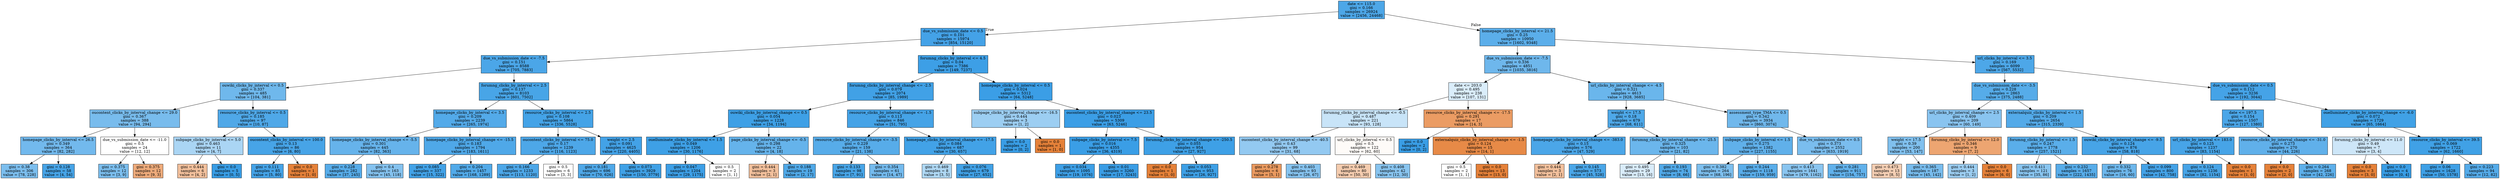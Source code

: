 digraph Tree {
node [shape=box, style="filled", color="black"] ;
0 [label="date <= 115.0\ngini = 0.166\nsamples = 26924\nvalue = [2456, 24468]", fillcolor="#399de5e5"] ;
1 [label="due_vs_submission_date <= 0.5\ngini = 0.101\nsamples = 15974\nvalue = [854, 15120]", fillcolor="#399de5f1"] ;
0 -> 1 [labeldistance=2.5, labelangle=45, headlabel="True"] ;
2 [label="due_vs_submission_date <= -7.5\ngini = 0.151\nsamples = 8588\nvalue = [705, 7883]", fillcolor="#399de5e8"] ;
1 -> 2 ;
3 [label="ouwiki_clicks_by_interval <= 0.5\ngini = 0.337\nsamples = 485\nvalue = [104, 381]", fillcolor="#399de5b9"] ;
2 -> 3 ;
4 [label="oucontent_clicks_by_interval_change <= 29.0\ngini = 0.367\nsamples = 388\nvalue = [94, 294]", fillcolor="#399de5ad"] ;
3 -> 4 ;
5 [label="homepage_clicks_by_interval <= 26.5\ngini = 0.349\nsamples = 364\nvalue = [82, 282]", fillcolor="#399de5b5"] ;
4 -> 5 ;
6 [label="gini = 0.38\nsamples = 306\nvalue = [78, 228]", fillcolor="#399de5a8"] ;
5 -> 6 ;
7 [label="gini = 0.128\nsamples = 58\nvalue = [4, 54]", fillcolor="#399de5ec"] ;
5 -> 7 ;
8 [label="due_vs_submission_date <= -11.0\ngini = 0.5\nsamples = 24\nvalue = [12, 12]", fillcolor="#e5813900"] ;
4 -> 8 ;
9 [label="gini = 0.375\nsamples = 12\nvalue = [3, 9]", fillcolor="#399de5aa"] ;
8 -> 9 ;
10 [label="gini = 0.375\nsamples = 12\nvalue = [9, 3]", fillcolor="#e58139aa"] ;
8 -> 10 ;
11 [label="resource_clicks_by_interval <= 0.5\ngini = 0.185\nsamples = 97\nvalue = [10, 87]", fillcolor="#399de5e2"] ;
3 -> 11 ;
12 [label="subpage_clicks_by_interval <= 5.0\ngini = 0.463\nsamples = 11\nvalue = [4, 7]", fillcolor="#399de56d"] ;
11 -> 12 ;
13 [label="gini = 0.444\nsamples = 6\nvalue = [4, 2]", fillcolor="#e581397f"] ;
12 -> 13 ;
14 [label="gini = 0.0\nsamples = 5\nvalue = [0, 5]", fillcolor="#399de5ff"] ;
12 -> 14 ;
15 [label="oucontent_clicks_by_interval <= 100.0\ngini = 0.13\nsamples = 86\nvalue = [6, 80]", fillcolor="#399de5ec"] ;
11 -> 15 ;
16 [label="gini = 0.111\nsamples = 85\nvalue = [5, 80]", fillcolor="#399de5ef"] ;
15 -> 16 ;
17 [label="gini = 0.0\nsamples = 1\nvalue = [1, 0]", fillcolor="#e58139ff"] ;
15 -> 17 ;
18 [label="forumng_clicks_by_interval <= 2.5\ngini = 0.137\nsamples = 8103\nvalue = [601, 7502]", fillcolor="#399de5eb"] ;
2 -> 18 ;
19 [label="homepage_clicks_by_interval <= 3.5\ngini = 0.209\nsamples = 2239\nvalue = [265, 1974]", fillcolor="#399de5dd"] ;
18 -> 19 ;
20 [label="homepage_clicks_by_interval_change <= -5.5\ngini = 0.301\nsamples = 445\nvalue = [82, 363]", fillcolor="#399de5c5"] ;
19 -> 20 ;
21 [label="gini = 0.228\nsamples = 282\nvalue = [37, 245]", fillcolor="#399de5d8"] ;
20 -> 21 ;
22 [label="gini = 0.4\nsamples = 163\nvalue = [45, 118]", fillcolor="#399de59e"] ;
20 -> 22 ;
23 [label="homepage_clicks_by_interval_change <= -15.5\ngini = 0.183\nsamples = 1794\nvalue = [183, 1611]", fillcolor="#399de5e2"] ;
19 -> 23 ;
24 [label="gini = 0.085\nsamples = 337\nvalue = [15, 322]", fillcolor="#399de5f3"] ;
23 -> 24 ;
25 [label="gini = 0.204\nsamples = 1457\nvalue = [168, 1289]", fillcolor="#399de5de"] ;
23 -> 25 ;
26 [label="resource_clicks_by_interval <= 2.5\ngini = 0.108\nsamples = 5864\nvalue = [336, 5528]", fillcolor="#399de5f0"] ;
18 -> 26 ;
27 [label="oucontent_clicks_by_interval <= 75.0\ngini = 0.17\nsamples = 1239\nvalue = [116, 1123]", fillcolor="#399de5e5"] ;
26 -> 27 ;
28 [label="gini = 0.166\nsamples = 1233\nvalue = [113, 1120]", fillcolor="#399de5e5"] ;
27 -> 28 ;
29 [label="gini = 0.5\nsamples = 6\nvalue = [3, 3]", fillcolor="#e5813900"] ;
27 -> 29 ;
30 [label="weight <= 2.5\ngini = 0.091\nsamples = 4625\nvalue = [220, 4405]", fillcolor="#399de5f2"] ;
26 -> 30 ;
31 [label="gini = 0.181\nsamples = 696\nvalue = [70, 626]", fillcolor="#399de5e2"] ;
30 -> 31 ;
32 [label="gini = 0.073\nsamples = 3929\nvalue = [150, 3779]", fillcolor="#399de5f5"] ;
30 -> 32 ;
33 [label="forumng_clicks_by_interval <= 4.5\ngini = 0.04\nsamples = 7386\nvalue = [149, 7237]", fillcolor="#399de5fa"] ;
1 -> 33 ;
34 [label="forumng_clicks_by_interval_change <= -2.5\ngini = 0.079\nsamples = 2074\nvalue = [85, 1989]", fillcolor="#399de5f4"] ;
33 -> 34 ;
35 [label="ouwiki_clicks_by_interval_change <= 0.5\ngini = 0.054\nsamples = 1228\nvalue = [34, 1194]", fillcolor="#399de5f8"] ;
34 -> 35 ;
36 [label="ouelluminate_clicks_by_interval <= 1.5\ngini = 0.049\nsamples = 1206\nvalue = [30, 1176]", fillcolor="#399de5f8"] ;
35 -> 36 ;
37 [label="gini = 0.047\nsamples = 1204\nvalue = [29, 1175]", fillcolor="#399de5f9"] ;
36 -> 37 ;
38 [label="gini = 0.5\nsamples = 2\nvalue = [1, 1]", fillcolor="#e5813900"] ;
36 -> 38 ;
39 [label="page_clicks_by_interval_change <= -0.5\ngini = 0.298\nsamples = 22\nvalue = [4, 18]", fillcolor="#399de5c6"] ;
35 -> 39 ;
40 [label="gini = 0.444\nsamples = 3\nvalue = [2, 1]", fillcolor="#e581397f"] ;
39 -> 40 ;
41 [label="gini = 0.188\nsamples = 19\nvalue = [2, 17]", fillcolor="#399de5e1"] ;
39 -> 41 ;
42 [label="resource_clicks_by_interval_change <= -1.5\ngini = 0.113\nsamples = 846\nvalue = [51, 795]", fillcolor="#399de5ef"] ;
34 -> 42 ;
43 [label="resource_clicks_by_interval_change <= -3.5\ngini = 0.229\nsamples = 159\nvalue = [21, 138]", fillcolor="#399de5d8"] ;
42 -> 43 ;
44 [label="gini = 0.133\nsamples = 98\nvalue = [7, 91]", fillcolor="#399de5eb"] ;
43 -> 44 ;
45 [label="gini = 0.354\nsamples = 61\nvalue = [14, 47]", fillcolor="#399de5b3"] ;
43 -> 45 ;
46 [label="homepage_clicks_by_interval_change <= -17.5\ngini = 0.084\nsamples = 687\nvalue = [30, 657]", fillcolor="#399de5f3"] ;
42 -> 46 ;
47 [label="gini = 0.469\nsamples = 8\nvalue = [3, 5]", fillcolor="#399de566"] ;
46 -> 47 ;
48 [label="gini = 0.076\nsamples = 679\nvalue = [27, 652]", fillcolor="#399de5f4"] ;
46 -> 48 ;
49 [label="homepage_clicks_by_interval <= 0.5\ngini = 0.024\nsamples = 5312\nvalue = [64, 5248]", fillcolor="#399de5fc"] ;
33 -> 49 ;
50 [label="subpage_clicks_by_interval_change <= -16.5\ngini = 0.444\nsamples = 3\nvalue = [1, 2]", fillcolor="#399de57f"] ;
49 -> 50 ;
51 [label="gini = 0.0\nsamples = 2\nvalue = [0, 2]", fillcolor="#399de5ff"] ;
50 -> 51 ;
52 [label="gini = 0.0\nsamples = 1\nvalue = [1, 0]", fillcolor="#e58139ff"] ;
50 -> 52 ;
53 [label="oucontent_clicks_by_interval_change <= 23.5\ngini = 0.023\nsamples = 5309\nvalue = [63, 5246]", fillcolor="#399de5fc"] ;
49 -> 53 ;
54 [label="subpage_clicks_by_interval <= 7.5\ngini = 0.016\nsamples = 4355\nvalue = [36, 4319]", fillcolor="#399de5fd"] ;
53 -> 54 ;
55 [label="gini = 0.034\nsamples = 1095\nvalue = [19, 1076]", fillcolor="#399de5fa"] ;
54 -> 55 ;
56 [label="gini = 0.01\nsamples = 3260\nvalue = [17, 3243]", fillcolor="#399de5fe"] ;
54 -> 56 ;
57 [label="forumng_clicks_by_interval_change <= -250.5\ngini = 0.055\nsamples = 954\nvalue = [27, 927]", fillcolor="#399de5f8"] ;
53 -> 57 ;
58 [label="gini = 0.0\nsamples = 1\nvalue = [1, 0]", fillcolor="#e58139ff"] ;
57 -> 58 ;
59 [label="gini = 0.053\nsamples = 953\nvalue = [26, 927]", fillcolor="#399de5f8"] ;
57 -> 59 ;
60 [label="homepage_clicks_by_interval <= 21.5\ngini = 0.25\nsamples = 10950\nvalue = [1602, 9348]", fillcolor="#399de5d3"] ;
0 -> 60 [labeldistance=2.5, labelangle=-45, headlabel="False"] ;
61 [label="due_vs_submission_date <= -7.5\ngini = 0.336\nsamples = 4851\nvalue = [1035, 3816]", fillcolor="#399de5ba"] ;
60 -> 61 ;
62 [label="date <= 203.0\ngini = 0.495\nsamples = 238\nvalue = [107, 131]", fillcolor="#399de52f"] ;
61 -> 62 ;
63 [label="forumng_clicks_by_interval_change <= -0.5\ngini = 0.487\nsamples = 221\nvalue = [93, 128]", fillcolor="#399de546"] ;
62 -> 63 ;
64 [label="oucontent_clicks_by_interval_change <= -40.5\ngini = 0.43\nsamples = 99\nvalue = [31, 68]", fillcolor="#399de58b"] ;
63 -> 64 ;
65 [label="gini = 0.278\nsamples = 6\nvalue = [5, 1]", fillcolor="#e58139cc"] ;
64 -> 65 ;
66 [label="gini = 0.403\nsamples = 93\nvalue = [26, 67]", fillcolor="#399de59c"] ;
64 -> 66 ;
67 [label="url_clicks_by_interval <= 0.5\ngini = 0.5\nsamples = 122\nvalue = [62, 60]", fillcolor="#e5813908"] ;
63 -> 67 ;
68 [label="gini = 0.469\nsamples = 80\nvalue = [50, 30]", fillcolor="#e5813966"] ;
67 -> 68 ;
69 [label="gini = 0.408\nsamples = 42\nvalue = [12, 30]", fillcolor="#399de599"] ;
67 -> 69 ;
70 [label="resource_clicks_by_interval_change <= -17.5\ngini = 0.291\nsamples = 17\nvalue = [14, 3]", fillcolor="#e58139c8"] ;
62 -> 70 ;
71 [label="gini = 0.0\nsamples = 2\nvalue = [0, 2]", fillcolor="#399de5ff"] ;
70 -> 71 ;
72 [label="externalquiz_clicks_by_interval_change <= -1.5\ngini = 0.124\nsamples = 15\nvalue = [14, 1]", fillcolor="#e58139ed"] ;
70 -> 72 ;
73 [label="gini = 0.5\nsamples = 2\nvalue = [1, 1]", fillcolor="#e5813900"] ;
72 -> 73 ;
74 [label="gini = 0.0\nsamples = 13\nvalue = [13, 0]", fillcolor="#e58139ff"] ;
72 -> 74 ;
75 [label="url_clicks_by_interval_change <= -4.5\ngini = 0.321\nsamples = 4613\nvalue = [928, 3685]", fillcolor="#399de5bf"] ;
61 -> 75 ;
76 [label="weight <= 17.5\ngini = 0.18\nsamples = 679\nvalue = [68, 611]", fillcolor="#399de5e3"] ;
75 -> 76 ;
77 [label="homepage_clicks_by_interval_change <= -383.0\ngini = 0.15\nsamples = 576\nvalue = [47, 529]", fillcolor="#399de5e8"] ;
76 -> 77 ;
78 [label="gini = 0.444\nsamples = 3\nvalue = [2, 1]", fillcolor="#e581397f"] ;
77 -> 78 ;
79 [label="gini = 0.145\nsamples = 573\nvalue = [45, 528]", fillcolor="#399de5e9"] ;
77 -> 79 ;
80 [label="forumng_clicks_by_interval_change <= -25.5\ngini = 0.325\nsamples = 103\nvalue = [21, 82]", fillcolor="#399de5be"] ;
76 -> 80 ;
81 [label="gini = 0.495\nsamples = 29\nvalue = [13, 16]", fillcolor="#399de530"] ;
80 -> 81 ;
82 [label="gini = 0.193\nsamples = 74\nvalue = [8, 66]", fillcolor="#399de5e0"] ;
80 -> 82 ;
83 [label="assessment_type_TMA <= 0.5\ngini = 0.342\nsamples = 3934\nvalue = [860, 3074]", fillcolor="#399de5b8"] ;
75 -> 83 ;
84 [label="subpage_clicks_by_interval <= 1.5\ngini = 0.275\nsamples = 1382\nvalue = [227, 1155]", fillcolor="#399de5cd"] ;
83 -> 84 ;
85 [label="gini = 0.382\nsamples = 264\nvalue = [68, 196]", fillcolor="#399de5a7"] ;
84 -> 85 ;
86 [label="gini = 0.244\nsamples = 1118\nvalue = [159, 959]", fillcolor="#399de5d5"] ;
84 -> 86 ;
87 [label="due_vs_submission_date <= 0.5\ngini = 0.373\nsamples = 2552\nvalue = [633, 1919]", fillcolor="#399de5ab"] ;
83 -> 87 ;
88 [label="gini = 0.413\nsamples = 1641\nvalue = [479, 1162]", fillcolor="#399de596"] ;
87 -> 88 ;
89 [label="gini = 0.281\nsamples = 911\nvalue = [154, 757]", fillcolor="#399de5cb"] ;
87 -> 89 ;
90 [label="url_clicks_by_interval <= 3.5\ngini = 0.169\nsamples = 6099\nvalue = [567, 5532]", fillcolor="#399de5e5"] ;
60 -> 90 ;
91 [label="due_vs_submission_date <= -3.5\ngini = 0.228\nsamples = 2863\nvalue = [375, 2488]", fillcolor="#399de5d9"] ;
90 -> 91 ;
92 [label="url_clicks_by_interval_change <= 2.5\ngini = 0.409\nsamples = 209\nvalue = [60, 149]", fillcolor="#399de598"] ;
91 -> 92 ;
93 [label="weight <= 17.5\ngini = 0.39\nsamples = 200\nvalue = [53, 147]", fillcolor="#399de5a3"] ;
92 -> 93 ;
94 [label="gini = 0.473\nsamples = 13\nvalue = [8, 5]", fillcolor="#e5813960"] ;
93 -> 94 ;
95 [label="gini = 0.365\nsamples = 187\nvalue = [45, 142]", fillcolor="#399de5ae"] ;
93 -> 95 ;
96 [label="forumng_clicks_by_interval <= 12.0\ngini = 0.346\nsamples = 9\nvalue = [7, 2]", fillcolor="#e58139b6"] ;
92 -> 96 ;
97 [label="gini = 0.444\nsamples = 3\nvalue = [1, 2]", fillcolor="#399de57f"] ;
96 -> 97 ;
98 [label="gini = 0.0\nsamples = 6\nvalue = [6, 0]", fillcolor="#e58139ff"] ;
96 -> 98 ;
99 [label="externalquiz_clicks_by_interval <= 1.5\ngini = 0.209\nsamples = 2654\nvalue = [315, 2339]", fillcolor="#399de5dd"] ;
91 -> 99 ;
100 [label="forumng_clicks_by_interval <= 1.5\ngini = 0.247\nsamples = 1778\nvalue = [257, 1521]", fillcolor="#399de5d4"] ;
99 -> 100 ;
101 [label="gini = 0.411\nsamples = 121\nvalue = [35, 86]", fillcolor="#399de597"] ;
100 -> 101 ;
102 [label="gini = 0.232\nsamples = 1657\nvalue = [222, 1435]", fillcolor="#399de5d8"] ;
100 -> 102 ;
103 [label="ouwiki_clicks_by_interval_change <= -9.5\ngini = 0.124\nsamples = 876\nvalue = [58, 818]", fillcolor="#399de5ed"] ;
99 -> 103 ;
104 [label="gini = 0.332\nsamples = 76\nvalue = [16, 60]", fillcolor="#399de5bb"] ;
103 -> 104 ;
105 [label="gini = 0.099\nsamples = 800\nvalue = [42, 758]", fillcolor="#399de5f1"] ;
103 -> 105 ;
106 [label="due_vs_submission_date <= 0.5\ngini = 0.112\nsamples = 3236\nvalue = [192, 3044]", fillcolor="#399de5ef"] ;
90 -> 106 ;
107 [label="date <= 197.5\ngini = 0.154\nsamples = 1507\nvalue = [127, 1380]", fillcolor="#399de5e8"] ;
106 -> 107 ;
108 [label="url_clicks_by_interval <= 183.0\ngini = 0.125\nsamples = 1237\nvalue = [83, 1154]", fillcolor="#399de5ed"] ;
107 -> 108 ;
109 [label="gini = 0.124\nsamples = 1236\nvalue = [82, 1154]", fillcolor="#399de5ed"] ;
108 -> 109 ;
110 [label="gini = 0.0\nsamples = 1\nvalue = [1, 0]", fillcolor="#e58139ff"] ;
108 -> 110 ;
111 [label="resource_clicks_by_interval_change <= -31.0\ngini = 0.273\nsamples = 270\nvalue = [44, 226]", fillcolor="#399de5cd"] ;
107 -> 111 ;
112 [label="gini = 0.0\nsamples = 2\nvalue = [2, 0]", fillcolor="#e58139ff"] ;
111 -> 112 ;
113 [label="gini = 0.264\nsamples = 268\nvalue = [42, 226]", fillcolor="#399de5d0"] ;
111 -> 113 ;
114 [label="ouelluminate_clicks_by_interval_change <= -6.0\ngini = 0.072\nsamples = 1729\nvalue = [65, 1664]", fillcolor="#399de5f5"] ;
106 -> 114 ;
115 [label="forumng_clicks_by_interval <= 11.0\ngini = 0.49\nsamples = 7\nvalue = [3, 4]", fillcolor="#399de540"] ;
114 -> 115 ;
116 [label="gini = 0.0\nsamples = 3\nvalue = [3, 0]", fillcolor="#e58139ff"] ;
115 -> 116 ;
117 [label="gini = 0.0\nsamples = 4\nvalue = [0, 4]", fillcolor="#399de5ff"] ;
115 -> 117 ;
118 [label="resource_clicks_by_interval <= 39.5\ngini = 0.069\nsamples = 1722\nvalue = [62, 1660]", fillcolor="#399de5f5"] ;
114 -> 118 ;
119 [label="gini = 0.06\nsamples = 1628\nvalue = [50, 1578]", fillcolor="#399de5f7"] ;
118 -> 119 ;
120 [label="gini = 0.223\nsamples = 94\nvalue = [12, 82]", fillcolor="#399de5da"] ;
118 -> 120 ;
}